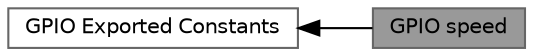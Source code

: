 digraph "GPIO speed"
{
 // LATEX_PDF_SIZE
  bgcolor="transparent";
  edge [fontname=Helvetica,fontsize=10,labelfontname=Helvetica,labelfontsize=10];
  node [fontname=Helvetica,fontsize=10,shape=box,height=0.2,width=0.4];
  rankdir=LR;
  Node2 [label="GPIO Exported Constants",height=0.2,width=0.4,color="grey40", fillcolor="white", style="filled",URL="$group___g_p_i_o___exported___constants.html",tooltip=" "];
  Node1 [label="GPIO speed",height=0.2,width=0.4,color="gray40", fillcolor="grey60", style="filled", fontcolor="black",tooltip="GPIO Output Maximum frequency."];
  Node2->Node1 [shape=plaintext, dir="back", style="solid"];
}
